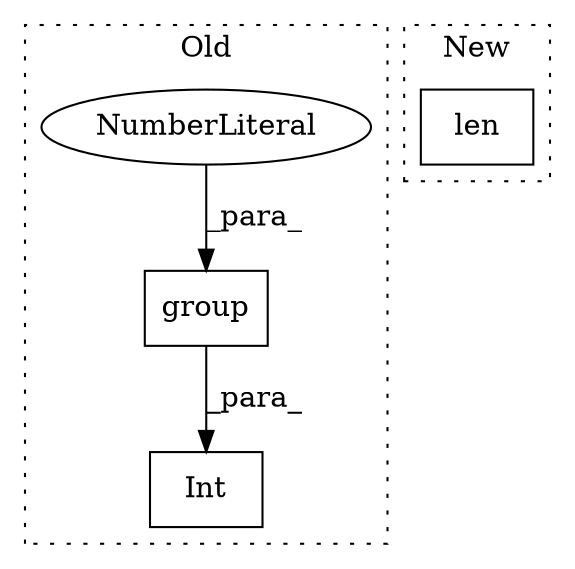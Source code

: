 digraph G {
subgraph cluster0 {
1 [label="group" a="32" s="3414,3421" l="6,1" shape="box"];
3 [label="NumberLiteral" a="34" s="3420" l="1" shape="ellipse"];
4 [label="Int" a="32" s="3406,3422" l="4,1" shape="box"];
label = "Old";
style="dotted";
}
subgraph cluster1 {
2 [label="len" a="32" s="3553,3564" l="4,1" shape="box"];
label = "New";
style="dotted";
}
1 -> 4 [label="_para_"];
3 -> 1 [label="_para_"];
}